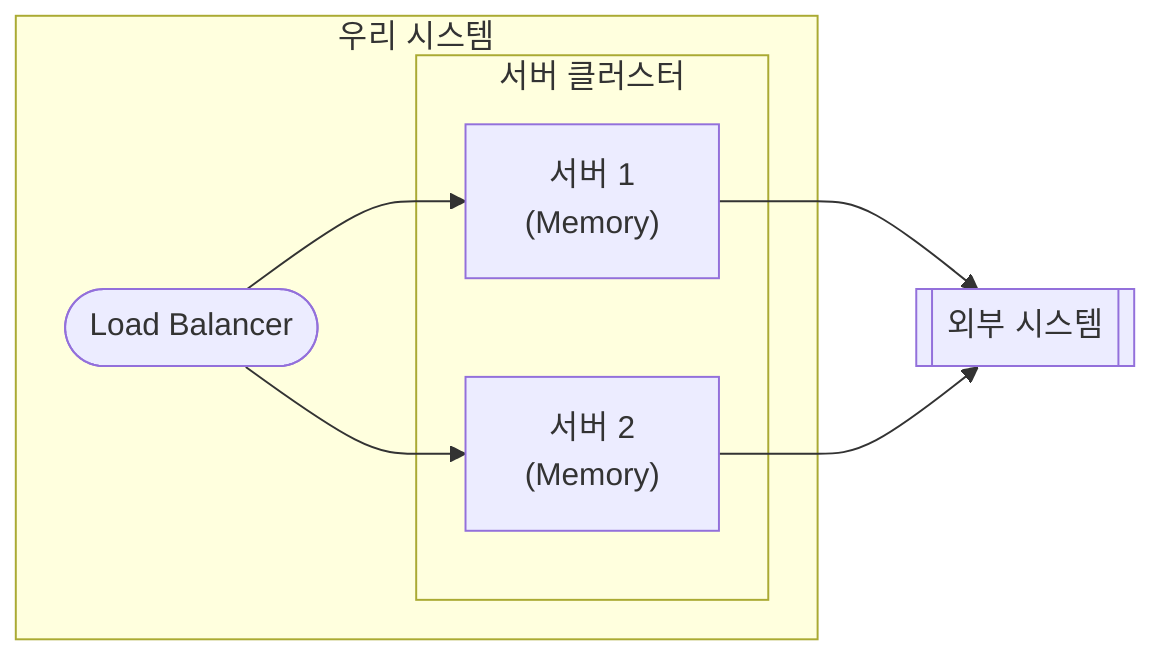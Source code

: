 flowchart LR
    subgraph 우리 시스템
        subgraph 서버 클러스터
            Server1["서버 1\n(Memory)"]
            Server2["서버 2\n(Memory)"]
        end
        LB([Load Balancer])
    end

    ExternalApi[[외부 시스템]]
%% 흐름 정의
    LB --> Server1
    LB --> Server2
    Server1 --> ExternalApi
    Server2 --> ExternalApi
